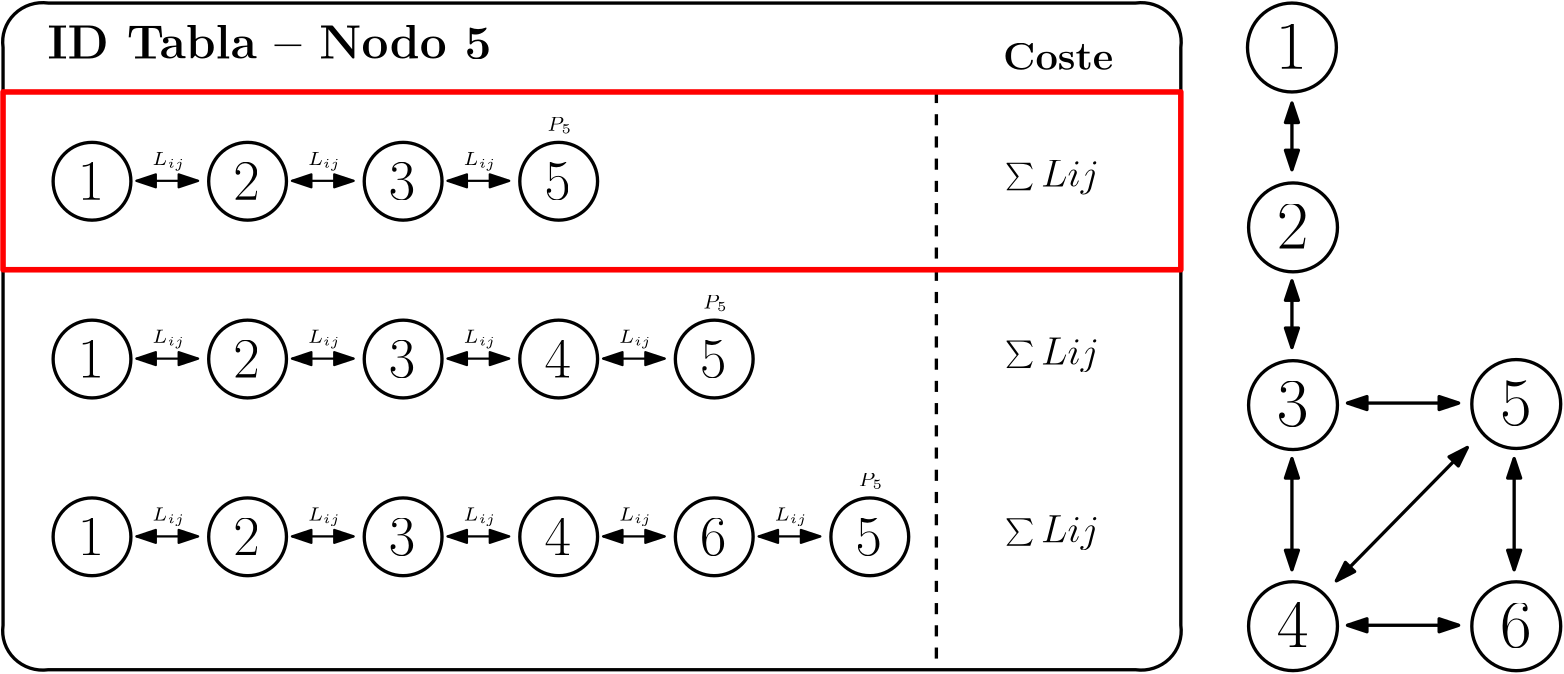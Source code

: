 <?xml version="1.0"?>
<!DOCTYPE ipe SYSTEM "ipe.dtd">
<ipe version="70218" creator="Ipe 7.2.26">
<info created="D:20220906154634" modified="D:20250912224725"/>
<ipestyle name="basic">
<symbol name="arrow/arc(spx)">
<path stroke="sym-stroke" fill="sym-stroke" pen="sym-pen">
0 0 m
-1 0.333 l
-1 -0.333 l
h
</path>
</symbol>
<symbol name="arrow/farc(spx)">
<path stroke="sym-stroke" fill="white" pen="sym-pen">
0 0 m
-1 0.333 l
-1 -0.333 l
h
</path>
</symbol>
<symbol name="arrow/ptarc(spx)">
<path stroke="sym-stroke" fill="sym-stroke" pen="sym-pen">
0 0 m
-1 0.333 l
-0.8 0 l
-1 -0.333 l
h
</path>
</symbol>
<symbol name="arrow/fptarc(spx)">
<path stroke="sym-stroke" fill="white" pen="sym-pen">
0 0 m
-1 0.333 l
-0.8 0 l
-1 -0.333 l
h
</path>
</symbol>
<symbol name="mark/circle(sx)" transformations="translations">
<path fill="sym-stroke">
0.6 0 0 0.6 0 0 e
0.4 0 0 0.4 0 0 e
</path>
</symbol>
<symbol name="mark/disk(sx)" transformations="translations">
<path fill="sym-stroke">
0.6 0 0 0.6 0 0 e
</path>
</symbol>
<symbol name="mark/fdisk(sfx)" transformations="translations">
<group>
<path fill="sym-fill">
0.5 0 0 0.5 0 0 e
</path>
<path fill="sym-stroke" fillrule="eofill">
0.6 0 0 0.6 0 0 e
0.4 0 0 0.4 0 0 e
</path>
</group>
</symbol>
<symbol name="mark/box(sx)" transformations="translations">
<path fill="sym-stroke" fillrule="eofill">
-0.6 -0.6 m
0.6 -0.6 l
0.6 0.6 l
-0.6 0.6 l
h
-0.4 -0.4 m
0.4 -0.4 l
0.4 0.4 l
-0.4 0.4 l
h
</path>
</symbol>
<symbol name="mark/square(sx)" transformations="translations">
<path fill="sym-stroke">
-0.6 -0.6 m
0.6 -0.6 l
0.6 0.6 l
-0.6 0.6 l
h
</path>
</symbol>
<symbol name="mark/fsquare(sfx)" transformations="translations">
<group>
<path fill="sym-fill">
-0.5 -0.5 m
0.5 -0.5 l
0.5 0.5 l
-0.5 0.5 l
h
</path>
<path fill="sym-stroke" fillrule="eofill">
-0.6 -0.6 m
0.6 -0.6 l
0.6 0.6 l
-0.6 0.6 l
h
-0.4 -0.4 m
0.4 -0.4 l
0.4 0.4 l
-0.4 0.4 l
h
</path>
</group>
</symbol>
<symbol name="mark/cross(sx)" transformations="translations">
<group>
<path fill="sym-stroke">
-0.43 -0.57 m
0.57 0.43 l
0.43 0.57 l
-0.57 -0.43 l
h
</path>
<path fill="sym-stroke">
-0.43 0.57 m
0.57 -0.43 l
0.43 -0.57 l
-0.57 0.43 l
h
</path>
</group>
</symbol>
<symbol name="arrow/fnormal(spx)">
<path stroke="sym-stroke" fill="white" pen="sym-pen">
0 0 m
-1 0.333 l
-1 -0.333 l
h
</path>
</symbol>
<symbol name="arrow/pointed(spx)">
<path stroke="sym-stroke" fill="sym-stroke" pen="sym-pen">
0 0 m
-1 0.333 l
-0.8 0 l
-1 -0.333 l
h
</path>
</symbol>
<symbol name="arrow/fpointed(spx)">
<path stroke="sym-stroke" fill="white" pen="sym-pen">
0 0 m
-1 0.333 l
-0.8 0 l
-1 -0.333 l
h
</path>
</symbol>
<symbol name="arrow/linear(spx)">
<path stroke="sym-stroke" pen="sym-pen">
-1 0.333 m
0 0 l
-1 -0.333 l
</path>
</symbol>
<symbol name="arrow/fdouble(spx)">
<path stroke="sym-stroke" fill="white" pen="sym-pen">
0 0 m
-1 0.333 l
-1 -0.333 l
h
-1 0 m
-2 0.333 l
-2 -0.333 l
h
</path>
</symbol>
<symbol name="arrow/double(spx)">
<path stroke="sym-stroke" fill="sym-stroke" pen="sym-pen">
0 0 m
-1 0.333 l
-1 -0.333 l
h
-1 0 m
-2 0.333 l
-2 -0.333 l
h
</path>
</symbol>
<symbol name="arrow/mid-normal(spx)">
<path stroke="sym-stroke" fill="sym-stroke" pen="sym-pen">
0.5 0 m
-0.5 0.333 l
-0.5 -0.333 l
h
</path>
</symbol>
<symbol name="arrow/mid-fnormal(spx)">
<path stroke="sym-stroke" fill="white" pen="sym-pen">
0.5 0 m
-0.5 0.333 l
-0.5 -0.333 l
h
</path>
</symbol>
<symbol name="arrow/mid-pointed(spx)">
<path stroke="sym-stroke" fill="sym-stroke" pen="sym-pen">
0.5 0 m
-0.5 0.333 l
-0.3 0 l
-0.5 -0.333 l
h
</path>
</symbol>
<symbol name="arrow/mid-fpointed(spx)">
<path stroke="sym-stroke" fill="white" pen="sym-pen">
0.5 0 m
-0.5 0.333 l
-0.3 0 l
-0.5 -0.333 l
h
</path>
</symbol>
<symbol name="arrow/mid-double(spx)">
<path stroke="sym-stroke" fill="sym-stroke" pen="sym-pen">
1 0 m
0 0.333 l
0 -0.333 l
h
0 0 m
-1 0.333 l
-1 -0.333 l
h
</path>
</symbol>
<symbol name="arrow/mid-fdouble(spx)">
<path stroke="sym-stroke" fill="white" pen="sym-pen">
1 0 m
0 0.333 l
0 -0.333 l
h
0 0 m
-1 0.333 l
-1 -0.333 l
h
</path>
</symbol>
<anglesize name="22.5 deg" value="22.5"/>
<anglesize name="30 deg" value="30"/>
<anglesize name="45 deg" value="45"/>
<anglesize name="60 deg" value="60"/>
<anglesize name="90 deg" value="90"/>
<arrowsize name="large" value="10"/>
<arrowsize name="small" value="5"/>
<arrowsize name="tiny" value="3"/>
<color name="blue" value="0 0 1"/>
<color name="brown" value="0.647 0.165 0.165"/>
<color name="darkblue" value="0 0 0.545"/>
<color name="darkcyan" value="0 0.545 0.545"/>
<color name="darkgray" value="0.663"/>
<color name="darkgreen" value="0 0.392 0"/>
<color name="darkmagenta" value="0.545 0 0.545"/>
<color name="darkorange" value="1 0.549 0"/>
<color name="darkred" value="0.545 0 0"/>
<color name="gold" value="1 0.843 0"/>
<color name="gray" value="0.745"/>
<color name="green" value="0 1 0"/>
<color name="lightblue" value="0.678 0.847 0.902"/>
<color name="lightcyan" value="0.878 1 1"/>
<color name="lightgray" value="0.827"/>
<color name="lightgreen" value="0.565 0.933 0.565"/>
<color name="lightyellow" value="1 1 0.878"/>
<color name="navy" value="0 0 0.502"/>
<color name="orange" value="1 0.647 0"/>
<color name="pink" value="1 0.753 0.796"/>
<color name="purple" value="0.627 0.125 0.941"/>
<color name="red" value="1 0 0"/>
<color name="seagreen" value="0.18 0.545 0.341"/>
<color name="turquoise" value="0.251 0.878 0.816"/>
<color name="violet" value="0.933 0.51 0.933"/>
<color name="yellow" value="1 1 0"/>
<dashstyle name="dash dot dotted" value="[4 2 1 2 1 2] 0"/>
<dashstyle name="dash dotted" value="[4 2 1 2] 0"/>
<dashstyle name="dashed" value="[4] 0"/>
<dashstyle name="dotted" value="[1 3] 0"/>
<gridsize name="10 pts (~3.5 mm)" value="10"/>
<gridsize name="14 pts (~5 mm)" value="14"/>
<gridsize name="16 pts (~6 mm)" value="16"/>
<gridsize name="20 pts (~7 mm)" value="20"/>
<gridsize name="28 pts (~10 mm)" value="28"/>
<gridsize name="32 pts (~12 mm)" value="32"/>
<gridsize name="4 pts" value="4"/>
<gridsize name="56 pts (~20 mm)" value="56"/>
<gridsize name="8 pts (~3 mm)" value="8"/>
<opacity name="10%" value="0.1"/>
<opacity name="30%" value="0.3"/>
<opacity name="50%" value="0.5"/>
<opacity name="75%" value="0.75"/>
<pen name="fat" value="1.2"/>
<pen name="heavier" value="0.8"/>
<pen name="ultrafat" value="2"/>
<symbolsize name="large" value="5"/>
<symbolsize name="small" value="2"/>
<symbolsize name="tiny" value="1.1"/>
<textsize name="Huge" value="\Huge"/>
<textsize name="LARGE" value="\LARGE"/>
<textsize name="Large" value="\Large"/>
<textsize name="footnote" value="\footnotesize"/>
<textsize name="huge" value="\huge"/>
<textsize name="large" value="\large"/>
<textsize name="script" value="\scriptsize"/>
<textsize name="small" value="\small"/>
<textsize name="tiny" value="\tiny"/>
<textstyle name="center" begin="\begin{center}" end="\end{center}"/>
<textstyle name="item" begin="\begin{itemize}\item{}" end="\end{itemize}"/>
<textstyle name="itemize" begin="\begin{itemize}" end="\end{itemize}"/>
<tiling name="falling" angle="-60" step="4" width="1"/>
<tiling name="rising" angle="30" step="4" width="1"/>
</ipestyle>
<page>
<layer name="alpha"/>
<view layers="alpha" active="alpha"/>
<path layer="alpha" matrix="1 0 0 1 400 16" stroke="black" pen="fat">
16 0 0 16 80 800 e
</path>
<text matrix="1 0 0 1 398.126 8.37738" transformations="translations" pos="76 800" stroke="black" type="label" width="11.368" height="15.978" depth="0" valign="baseline" size="Huge">1</text>
<path matrix="1 0 0 1 400.39 -48.7583" stroke="black" pen="fat">
16 0 0 16 80 800 e
</path>
<text matrix="1 0 0 1 398.516 -56.3809" transformations="translations" pos="76 800" stroke="black" type="label" width="11.368" height="15.978" depth="0" valign="baseline" size="Huge">2</text>
<path matrix="1 0 0 1 400.39 -112.737" stroke="black" pen="fat">
16 0 0 16 80 800 e
</path>
<text matrix="1 0 0 1 398.516 -120.36" transformations="translations" pos="76 800" stroke="black" type="label" width="11.368" height="15.978" depth="0" valign="baseline" size="Huge">3</text>
<path matrix="1 0 0 1 400.39 -192.32" stroke="black" pen="fat">
16 0 0 16 80 800 e
</path>
<text matrix="1 0 0 1 398.516 -199.943" transformations="translations" pos="76 800" stroke="black" type="label" width="11.368" height="15.978" depth="0" valign="baseline" size="Huge">4</text>
<path matrix="1 0 0 1 480.753 -112.347" stroke="black" pen="fat">
16 0 0 16 80 800 e
</path>
<text matrix="1 0 0 1 478.88 -119.97" transformations="translations" pos="76 800" stroke="black" type="label" width="11.368" height="15.978" depth="0" valign="baseline" size="Huge">5</text>
<path matrix="0.841837 0 0 0.857143 411.816 113.143" stroke="black" pen="fat" arrow="normal/normal" rarrow="normal/normal">
100 596 m
156 652 l
</path>
<path matrix="1 0 0 1 400 16" stroke="black" pen="fat" arrow="normal/normal" rarrow="normal/normal">
80 652 m
80 612 l
</path>
<path matrix="1 0 0 1 400 16" stroke="black" pen="fat" arrow="normal/normal" rarrow="normal/normal">
100 672 m
140 672 l
</path>
<path matrix="1 0 0 1 400 16" stroke="black" pen="fat" arrow="normal/normal" rarrow="normal/normal">
80 716 m
80 692 l
</path>
<path matrix="1 0 0 1 400 16" stroke="black" pen="fat" arrow="normal/normal" rarrow="normal/normal">
80 780 m
80 756 l
</path>
<path matrix="1.01922 0 0 1 -0.304855 0" stroke="black" pen="fat">
32 832 m
14.1421 0 0 14.1421 30 818 16 816 a
16 608 l
14.1421 0 0 14.1421 30 606 32 592 a
416 592 l
14.1421 0 0 14.1421 418 606 432 608 a
432 816 l
14.1421 0 0 14.1421 418 818 416 832 a
h
</path>
<path matrix="1 0 0 1 480.753 -192.347" stroke="black" pen="fat">
16 0 0 16 80 800 e
</path>
<text matrix="1 0 0 1 478.88 -199.97" transformations="translations" pos="76 800" stroke="black" type="label" width="11.368" height="15.978" depth="0" valign="baseline" size="Huge">6</text>
<path matrix="1 0 0 1 400 -64" stroke="black" pen="fat" arrow="normal/normal" rarrow="normal/normal">
100 672 m
140 672 l
</path>
<path matrix="1 0 0 1 480 16" stroke="black" pen="fat" arrow="normal/normal" rarrow="normal/normal">
80 652 m
80 612 l
</path>
<text matrix="1 0 0 1 -16 -4" transformations="translations" pos="48 816" stroke="black" type="label" width="159.88" height="11.955" depth="0" valign="baseline" size="LARGE">\textbf{ID Tabla -- Nodo 5}</text>
<text matrix="1 0 0 1 8 -8" transformations="translations" pos="368 816" stroke="black" type="label" width="39.733" height="9.843" depth="0" valign="baseline" size="Large">\textbf{Coste}</text>
<path matrix="0.875 0 0 0.875 -21.9718 67.8486" stroke="black" pen="fat">
16 0 0 16 80 800 e
</path>
<text matrix="0.875 0 0 0.875 -23.6116 61.1788" transformations="translations" pos="76 800" stroke="black" type="label" width="9.476" height="13.319" depth="0" valign="baseline" size="huge">1</text>
<path matrix="0.875 0 0 0.875 34.0282 67.8486" stroke="black" pen="fat">
16 0 0 16 80 800 e
</path>
<text matrix="0.875 0 0 0.875 32.3884 61.1788" transformations="translations" pos="76 800" stroke="black" type="label" width="9.476" height="13.319" depth="0" valign="baseline" size="huge">2</text>
<path matrix="0.875 0 0 0.875 90.0282 67.8486" stroke="black" pen="fat">
16 0 0 16 80 800 e
</path>
<text matrix="0.875 0 0 0.875 88.3884 61.1788" transformations="translations" pos="76 800" stroke="black" type="label" width="9.476" height="13.319" depth="0" valign="baseline" size="huge">3</text>
<path matrix="0.875 0 0 0.875 146.028 67.8486" stroke="black" pen="fat">
16 0 0 16 80 800 e
</path>
<text matrix="0.875 0 0 0.875 144.388 61.1788" transformations="translations" pos="76 800" stroke="black" type="label" width="9.476" height="13.319" depth="0" valign="baseline" size="huge">5</text>
<path matrix="0.875 0 0 0.875 -21.9718 3.8486" stroke="black" pen="fat">
16 0 0 16 80 800 e
</path>
<text matrix="0.875 0 0 0.875 -23.6116 -2.8212" transformations="translations" pos="76 800" stroke="black" type="label" width="9.476" height="13.319" depth="0" valign="baseline" size="huge">1</text>
<path matrix="0.875 0 0 0.875 34.0282 3.8486" stroke="black" pen="fat">
16 0 0 16 80 800 e
</path>
<text matrix="0.875 0 0 0.875 32.3884 -2.8212" transformations="translations" pos="76 800" stroke="black" type="label" width="9.476" height="13.319" depth="0" valign="baseline" size="huge">2</text>
<path matrix="0.875 0 0 0.875 90.0282 3.8486" stroke="black" pen="fat">
16 0 0 16 80 800 e
</path>
<text matrix="0.875 0 0 0.875 88.3884 -2.8212" transformations="translations" pos="76 800" stroke="black" type="label" width="9.476" height="13.319" depth="0" valign="baseline" size="huge">3</text>
<path matrix="0.875 0 0 0.875 146.028 3.8486" stroke="black" pen="fat">
16 0 0 16 80 800 e
</path>
<text matrix="0.875 0 0 0.875 144.388 -2.8212" transformations="translations" pos="76 800" stroke="black" type="label" width="9.476" height="13.319" depth="0" valign="baseline" size="huge">4</text>
<path matrix="0.875 0 0 0.875 -21.9718 -60.1514" stroke="black" pen="fat">
16 0 0 16 80 800 e
</path>
<text matrix="0.875 0 0 0.875 -23.6116 -66.8212" transformations="translations" pos="76 800" stroke="black" type="label" width="9.476" height="13.319" depth="0" valign="baseline" size="huge">1</text>
<path matrix="0.875 0 0 0.875 34.0282 -60.1514" stroke="black" pen="fat">
16 0 0 16 80 800 e
</path>
<text matrix="0.875 0 0 0.875 32.3884 -66.8212" transformations="translations" pos="76 800" stroke="black" type="label" width="9.476" height="13.319" depth="0" valign="baseline" size="huge">2</text>
<path matrix="0.875 0 0 0.875 90.0282 -60.1514" stroke="black" pen="fat">
16 0 0 16 80 800 e
</path>
<text matrix="0.875 0 0 0.875 88.3884 -66.8212" transformations="translations" pos="76 800" stroke="black" type="label" width="9.476" height="13.319" depth="0" valign="baseline" size="huge">3</text>
<path matrix="0.875 0 0 0.875 146.028 -60.1514" stroke="black" pen="fat">
16 0 0 16 80 800 e
</path>
<text matrix="0.875 0 0 0.875 144.388 -66.8212" transformations="translations" pos="76 800" stroke="black" type="label" width="9.476" height="13.319" depth="0" valign="baseline" size="huge">4</text>
<path matrix="0.875 0 0 0.875 202.028 3.8486" stroke="black" pen="fat">
16 0 0 16 80 800 e
</path>
<text matrix="0.875 0 0 0.875 200.388 -2.8212" transformations="translations" pos="76 800" stroke="black" type="label" width="9.476" height="13.319" depth="0" valign="baseline" size="huge">5</text>
<path matrix="0.875 0 0 0.875 202.028 -60.1514" stroke="black" pen="fat">
16 0 0 16 80 800 e
</path>
<text matrix="0.875 0 0 0.875 200.388 -66.8212" transformations="translations" pos="76 800" stroke="black" type="label" width="9.476" height="13.319" depth="0" valign="baseline" size="huge">6</text>
<path matrix="0.555556 0 0 1 8.44444 96" stroke="black" pen="heavier" arrow="normal/normal" rarrow="normal/normal">
100 672 m
140 672 l
</path>
<path matrix="0.555556 0 0 1 64.4444 96" stroke="black" pen="heavier" arrow="normal/normal" rarrow="normal/normal">
100 672 m
140 672 l
</path>
<path matrix="0.555556 0 0 1 120.444 96" stroke="black" pen="heavier" arrow="normal/normal" rarrow="normal/normal">
100 672 m
140 672 l
</path>
<path matrix="0.555556 0 0 1 8.4444 32" stroke="black" pen="heavier" arrow="normal/normal" rarrow="normal/normal">
100 672 m
140 672 l
</path>
<path matrix="0.555556 0 0 1 8.4444 -32" stroke="black" pen="heavier" arrow="normal/normal" rarrow="normal/normal">
100 672 m
140 672 l
</path>
<path matrix="0.555556 0 0 1 64.4444 -32" stroke="black" pen="heavier" arrow="normal/normal" rarrow="normal/normal">
100 672 m
140 672 l
</path>
<path matrix="0.555556 0 0 1 64.4444 32" stroke="black" pen="heavier" arrow="normal/normal" rarrow="normal/normal">
100 672 m
140 672 l
</path>
<path matrix="0.555556 0 0 1 120.444 32" stroke="black" pen="heavier" arrow="normal/normal" rarrow="normal/normal">
100 672 m
140 672 l
</path>
<path matrix="0.555556 0 0 1 120.444 -32" stroke="black" pen="heavier" arrow="normal/normal" rarrow="normal/normal">
100 672 m
140 672 l
</path>
<path matrix="0.555556 0 0 1 176.444 32" stroke="black" pen="heavier" arrow="normal/normal" rarrow="normal/normal">
100 672 m
140 672 l
</path>
<path matrix="0.555556 0 0 1 176.444 -32" stroke="black" pen="heavier" arrow="normal/normal" rarrow="normal/normal">
100 672 m
140 672 l
</path>
<path matrix="0.555556 0 0 1 232.444 -32" stroke="black" pen="heavier" arrow="normal/normal" rarrow="normal/normal">
100 672 m
140 672 l
</path>
<path matrix="0.875 0 0 0.875 258.028 -60.1514" stroke="black" pen="fat">
16 0 0 16 80 800 e
</path>
<text matrix="0.875 0 0 0.875 256.388 -66.8212" transformations="translations" pos="76 800" stroke="black" type="label" width="9.476" height="13.319" depth="0" valign="baseline" size="huge">5</text>
<path stroke="black" dash="dashed" pen="fat">
352 800 m
352 592 l
</path>
<text matrix="1 0 0 1 -23.2825 -2.07736" transformations="translations" pos="400 768" stroke="black" type="label" width="33.875" height="9.803" depth="2.79" valign="baseline" size="Large" style="math">\sum L{ij}</text>
<path stroke="red" pen="ultrafat">
16 800 m
16 736 l
440 736 l
440 800 l
h
</path>
<text matrix="1 0 0 1 135.954 10.0108" transformations="translations" pos="76 776" stroke="black" type="label" width="8.961" height="4.772" depth="0.99" valign="baseline" size="script" style="math">P_{5}</text>
<text matrix="1 0 0 1 191.954 -53.9892" transformations="translations" pos="76 776" stroke="black" type="label" width="8.961" height="4.772" depth="0.99" valign="baseline" size="script" style="math">P_{5}</text>
<text matrix="1 0 0 1 247.954 -117.989" transformations="translations" pos="76 776" stroke="black" type="label" width="8.961" height="4.772" depth="0.99" valign="baseline" size="script" style="math">P_{5}</text>
<text matrix="1 0 0 1 -6.25264 -2.29204" transformations="translations" pos="76 776" stroke="black" type="label" width="11.845" height="4.77" depth="1.96" valign="baseline" size="script" style="math">L_{ij}</text>
<text matrix="1 0 0 1 49.7474 -2.29204" transformations="translations" pos="76 776" stroke="black" type="label" width="11.845" height="4.77" depth="1.96" valign="baseline" size="script" style="math">L_{ij}</text>
<text matrix="1 0 0 1 105.747 -2.29204" transformations="translations" pos="76 776" stroke="black" type="label" width="11.845" height="4.77" depth="1.96" valign="baseline" size="script" style="math">L_{ij}</text>
<text matrix="1 0 0 1 -6.25264 -66.292" transformations="translations" pos="76 776" stroke="black" type="label" width="11.845" height="4.77" depth="1.96" valign="baseline" size="script" style="math">L_{ij}</text>
<text matrix="1 0 0 1 49.7474 -66.292" transformations="translations" pos="76 776" stroke="black" type="label" width="11.845" height="4.77" depth="1.96" valign="baseline" size="script" style="math">L_{ij}</text>
<text matrix="1 0 0 1 105.747 -66.292" transformations="translations" pos="76 776" stroke="black" type="label" width="11.845" height="4.77" depth="1.96" valign="baseline" size="script" style="math">L_{ij}</text>
<text matrix="1 0 0 1 -6.25264 -130.292" transformations="translations" pos="76 776" stroke="black" type="label" width="11.845" height="4.77" depth="1.96" valign="baseline" size="script" style="math">L_{ij}</text>
<text matrix="1 0 0 1 49.7474 -130.292" transformations="translations" pos="76 776" stroke="black" type="label" width="11.845" height="4.77" depth="1.96" valign="baseline" size="script" style="math">L_{ij}</text>
<text matrix="1 0 0 1 105.747 -130.292" transformations="translations" pos="76 776" stroke="black" type="label" width="11.845" height="4.77" depth="1.96" valign="baseline" size="script" style="math">L_{ij}</text>
<text matrix="1 0 0 1 161.747 -66.292" transformations="translations" pos="76 776" stroke="black" type="label" width="11.845" height="4.77" depth="1.96" valign="baseline" size="script" style="math">L_{ij}</text>
<text matrix="1 0 0 1 161.747 -130.292" transformations="translations" pos="76 776" stroke="black" type="label" width="11.845" height="4.77" depth="1.96" valign="baseline" size="script" style="math">L_{ij}</text>
<text matrix="1 0 0 1 217.747 -130.292" transformations="translations" pos="76 776" stroke="black" type="label" width="11.845" height="4.77" depth="1.96" valign="baseline" size="script" style="math">L_{ij}</text>
<text matrix="1 0 0 1 -23.2825 -66.0774" transformations="translations" pos="400 768" stroke="black" type="label" width="33.875" height="9.803" depth="2.79" valign="baseline" size="Large" style="math">\sum L{ij}</text>
<text matrix="1 0 0 1 -23.2825 -130.077" transformations="translations" pos="400 768" stroke="black" type="label" width="33.875" height="9.803" depth="2.79" valign="baseline" size="Large" style="math">\sum L{ij}</text>
</page>
</ipe>
